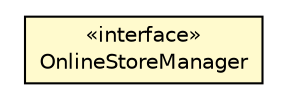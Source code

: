 #!/usr/local/bin/dot
#
# Class diagram 
# Generated by UMLGraph version R5_6-24-gf6e263 (http://www.umlgraph.org/)
#

digraph G {
	edge [fontname="Helvetica",fontsize=10,labelfontname="Helvetica",labelfontsize=10];
	node [fontname="Helvetica",fontsize=10,shape=plaintext];
	nodesep=0.25;
	ranksep=0.5;
	// org.universAAL.tools.ucc.commerce.ustore.tools.OnlineStoreManager
	c6048239 [label=<<table title="org.universAAL.tools.ucc.commerce.ustore.tools.OnlineStoreManager" border="0" cellborder="1" cellspacing="0" cellpadding="2" port="p" bgcolor="lemonChiffon" href="./OnlineStoreManager.html">
		<tr><td><table border="0" cellspacing="0" cellpadding="1">
<tr><td align="center" balign="center"> &#171;interface&#187; </td></tr>
<tr><td align="center" balign="center"> OnlineStoreManager </td></tr>
		</table></td></tr>
		</table>>, URL="./OnlineStoreManager.html", fontname="Helvetica", fontcolor="black", fontsize=10.0];
}


